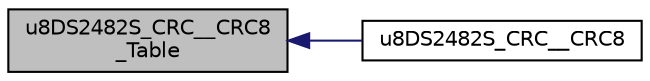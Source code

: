 digraph "u8DS2482S_CRC__CRC8_Table"
{
  edge [fontname="Helvetica",fontsize="10",labelfontname="Helvetica",labelfontsize="10"];
  node [fontname="Helvetica",fontsize="10",shape=record];
  rankdir="LR";
  Node1 [label="u8DS2482S_CRC__CRC8\l_Table",height=0.2,width=0.4,color="black", fillcolor="grey75", style="filled", fontcolor="black"];
  Node1 -> Node2 [dir="back",color="midnightblue",fontsize="10",style="solid",fontname="Helvetica"];
  Node2 [label="u8DS2482S_CRC__CRC8",height=0.2,width=0.4,color="black", fillcolor="white", style="filled",URL="$group___d_s2482_s_____c_r_c.html#ga2ffb3550217ee647a6605ad5b2114096",tooltip="Calculate the CRC8 using avail methods. "];
}
